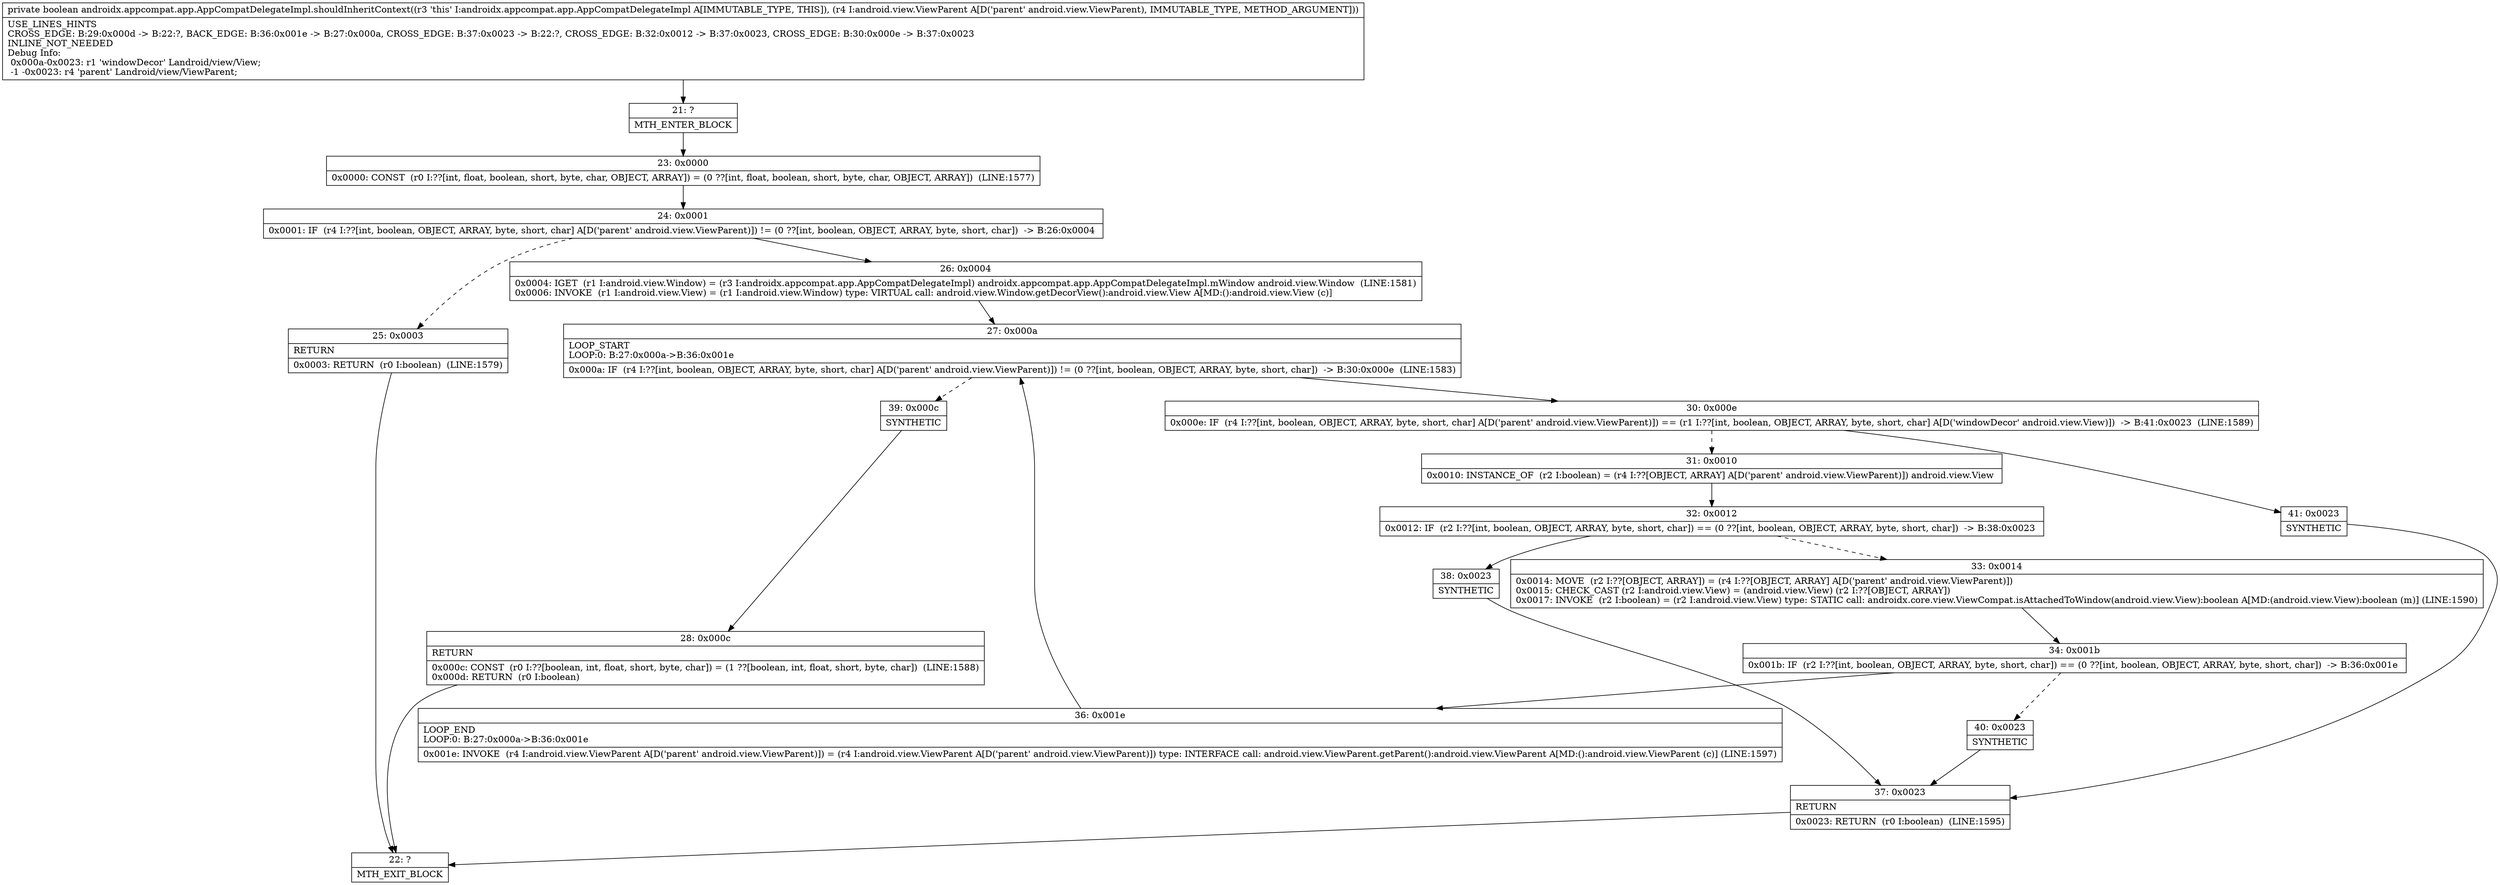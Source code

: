 digraph "CFG forandroidx.appcompat.app.AppCompatDelegateImpl.shouldInheritContext(Landroid\/view\/ViewParent;)Z" {
Node_21 [shape=record,label="{21\:\ ?|MTH_ENTER_BLOCK\l}"];
Node_23 [shape=record,label="{23\:\ 0x0000|0x0000: CONST  (r0 I:??[int, float, boolean, short, byte, char, OBJECT, ARRAY]) = (0 ??[int, float, boolean, short, byte, char, OBJECT, ARRAY])  (LINE:1577)\l}"];
Node_24 [shape=record,label="{24\:\ 0x0001|0x0001: IF  (r4 I:??[int, boolean, OBJECT, ARRAY, byte, short, char] A[D('parent' android.view.ViewParent)]) != (0 ??[int, boolean, OBJECT, ARRAY, byte, short, char])  \-\> B:26:0x0004 \l}"];
Node_25 [shape=record,label="{25\:\ 0x0003|RETURN\l|0x0003: RETURN  (r0 I:boolean)  (LINE:1579)\l}"];
Node_22 [shape=record,label="{22\:\ ?|MTH_EXIT_BLOCK\l}"];
Node_26 [shape=record,label="{26\:\ 0x0004|0x0004: IGET  (r1 I:android.view.Window) = (r3 I:androidx.appcompat.app.AppCompatDelegateImpl) androidx.appcompat.app.AppCompatDelegateImpl.mWindow android.view.Window  (LINE:1581)\l0x0006: INVOKE  (r1 I:android.view.View) = (r1 I:android.view.Window) type: VIRTUAL call: android.view.Window.getDecorView():android.view.View A[MD:():android.view.View (c)]\l}"];
Node_27 [shape=record,label="{27\:\ 0x000a|LOOP_START\lLOOP:0: B:27:0x000a\-\>B:36:0x001e\l|0x000a: IF  (r4 I:??[int, boolean, OBJECT, ARRAY, byte, short, char] A[D('parent' android.view.ViewParent)]) != (0 ??[int, boolean, OBJECT, ARRAY, byte, short, char])  \-\> B:30:0x000e  (LINE:1583)\l}"];
Node_30 [shape=record,label="{30\:\ 0x000e|0x000e: IF  (r4 I:??[int, boolean, OBJECT, ARRAY, byte, short, char] A[D('parent' android.view.ViewParent)]) == (r1 I:??[int, boolean, OBJECT, ARRAY, byte, short, char] A[D('windowDecor' android.view.View)])  \-\> B:41:0x0023  (LINE:1589)\l}"];
Node_31 [shape=record,label="{31\:\ 0x0010|0x0010: INSTANCE_OF  (r2 I:boolean) = (r4 I:??[OBJECT, ARRAY] A[D('parent' android.view.ViewParent)]) android.view.View \l}"];
Node_32 [shape=record,label="{32\:\ 0x0012|0x0012: IF  (r2 I:??[int, boolean, OBJECT, ARRAY, byte, short, char]) == (0 ??[int, boolean, OBJECT, ARRAY, byte, short, char])  \-\> B:38:0x0023 \l}"];
Node_33 [shape=record,label="{33\:\ 0x0014|0x0014: MOVE  (r2 I:??[OBJECT, ARRAY]) = (r4 I:??[OBJECT, ARRAY] A[D('parent' android.view.ViewParent)]) \l0x0015: CHECK_CAST (r2 I:android.view.View) = (android.view.View) (r2 I:??[OBJECT, ARRAY]) \l0x0017: INVOKE  (r2 I:boolean) = (r2 I:android.view.View) type: STATIC call: androidx.core.view.ViewCompat.isAttachedToWindow(android.view.View):boolean A[MD:(android.view.View):boolean (m)] (LINE:1590)\l}"];
Node_34 [shape=record,label="{34\:\ 0x001b|0x001b: IF  (r2 I:??[int, boolean, OBJECT, ARRAY, byte, short, char]) == (0 ??[int, boolean, OBJECT, ARRAY, byte, short, char])  \-\> B:36:0x001e \l}"];
Node_36 [shape=record,label="{36\:\ 0x001e|LOOP_END\lLOOP:0: B:27:0x000a\-\>B:36:0x001e\l|0x001e: INVOKE  (r4 I:android.view.ViewParent A[D('parent' android.view.ViewParent)]) = (r4 I:android.view.ViewParent A[D('parent' android.view.ViewParent)]) type: INTERFACE call: android.view.ViewParent.getParent():android.view.ViewParent A[MD:():android.view.ViewParent (c)] (LINE:1597)\l}"];
Node_40 [shape=record,label="{40\:\ 0x0023|SYNTHETIC\l}"];
Node_37 [shape=record,label="{37\:\ 0x0023|RETURN\l|0x0023: RETURN  (r0 I:boolean)  (LINE:1595)\l}"];
Node_38 [shape=record,label="{38\:\ 0x0023|SYNTHETIC\l}"];
Node_41 [shape=record,label="{41\:\ 0x0023|SYNTHETIC\l}"];
Node_39 [shape=record,label="{39\:\ 0x000c|SYNTHETIC\l}"];
Node_28 [shape=record,label="{28\:\ 0x000c|RETURN\l|0x000c: CONST  (r0 I:??[boolean, int, float, short, byte, char]) = (1 ??[boolean, int, float, short, byte, char])  (LINE:1588)\l0x000d: RETURN  (r0 I:boolean) \l}"];
MethodNode[shape=record,label="{private boolean androidx.appcompat.app.AppCompatDelegateImpl.shouldInheritContext((r3 'this' I:androidx.appcompat.app.AppCompatDelegateImpl A[IMMUTABLE_TYPE, THIS]), (r4 I:android.view.ViewParent A[D('parent' android.view.ViewParent), IMMUTABLE_TYPE, METHOD_ARGUMENT]))  | USE_LINES_HINTS\lCROSS_EDGE: B:29:0x000d \-\> B:22:?, BACK_EDGE: B:36:0x001e \-\> B:27:0x000a, CROSS_EDGE: B:37:0x0023 \-\> B:22:?, CROSS_EDGE: B:32:0x0012 \-\> B:37:0x0023, CROSS_EDGE: B:30:0x000e \-\> B:37:0x0023\lINLINE_NOT_NEEDED\lDebug Info:\l  0x000a\-0x0023: r1 'windowDecor' Landroid\/view\/View;\l  \-1 \-0x0023: r4 'parent' Landroid\/view\/ViewParent;\l}"];
MethodNode -> Node_21;Node_21 -> Node_23;
Node_23 -> Node_24;
Node_24 -> Node_25[style=dashed];
Node_24 -> Node_26;
Node_25 -> Node_22;
Node_26 -> Node_27;
Node_27 -> Node_30;
Node_27 -> Node_39[style=dashed];
Node_30 -> Node_31[style=dashed];
Node_30 -> Node_41;
Node_31 -> Node_32;
Node_32 -> Node_33[style=dashed];
Node_32 -> Node_38;
Node_33 -> Node_34;
Node_34 -> Node_36;
Node_34 -> Node_40[style=dashed];
Node_36 -> Node_27;
Node_40 -> Node_37;
Node_37 -> Node_22;
Node_38 -> Node_37;
Node_41 -> Node_37;
Node_39 -> Node_28;
Node_28 -> Node_22;
}

